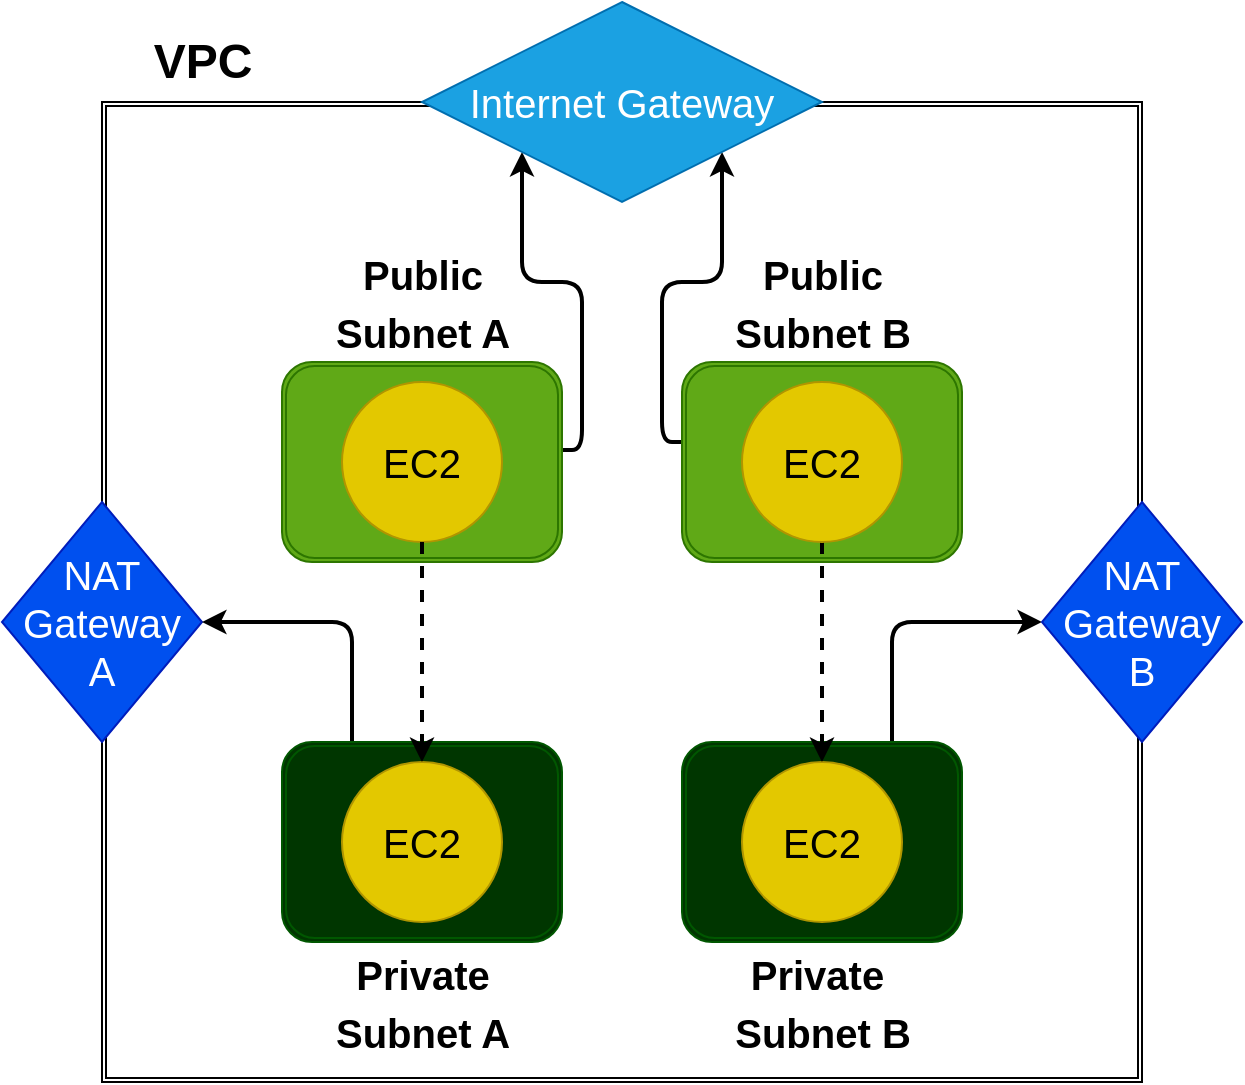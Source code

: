 <mxfile>
    <diagram id="S-IaN1os5_s3py0ZpzAt" name="Page-1">
        <mxGraphModel dx="1317" dy="724" grid="1" gridSize="10" guides="1" tooltips="1" connect="1" arrows="1" fold="1" page="1" pageScale="1" pageWidth="850" pageHeight="1100" math="0" shadow="0">
            <root>
                <mxCell id="0"/>
                <mxCell id="1" parent="0"/>
                <mxCell id="5" value="" style="shape=ext;double=1;rounded=0;whiteSpace=wrap;html=1;" parent="1" vertex="1">
                    <mxGeometry x="160" y="60" width="520" height="490" as="geometry"/>
                </mxCell>
                <mxCell id="6" value="VPC" style="text;strokeColor=none;fillColor=none;html=1;fontSize=24;fontStyle=1;verticalAlign=middle;align=center;" parent="1" vertex="1">
                    <mxGeometry x="160" y="20" width="100" height="40" as="geometry"/>
                </mxCell>
                <mxCell id="42" style="edgeStyle=orthogonalEdgeStyle;html=1;exitX=1;exitY=0.44;exitDx=0;exitDy=0;entryX=0;entryY=1;entryDx=0;entryDy=0;strokeWidth=2;fontSize=20;endArrow=classic;endFill=1;exitPerimeter=0;" parent="1" source="7" target="18" edge="1">
                    <mxGeometry relative="1" as="geometry"/>
                </mxCell>
                <mxCell id="7" value="" style="shape=ext;double=1;rounded=1;whiteSpace=wrap;html=1;fillColor=#60a917;fontColor=#ffffff;strokeColor=#2D7600;" parent="1" vertex="1">
                    <mxGeometry x="250" y="190" width="140" height="100" as="geometry"/>
                </mxCell>
                <mxCell id="43" style="edgeStyle=orthogonalEdgeStyle;html=1;exitX=0;exitY=0.4;exitDx=0;exitDy=0;entryX=1;entryY=1;entryDx=0;entryDy=0;strokeWidth=2;fontSize=20;endArrow=classic;endFill=1;exitPerimeter=0;" parent="1" source="9" target="18" edge="1">
                    <mxGeometry relative="1" as="geometry"/>
                </mxCell>
                <mxCell id="9" value="" style="shape=ext;double=1;rounded=1;whiteSpace=wrap;html=1;fillColor=#60a917;fontColor=#ffffff;strokeColor=#2D7600;" parent="1" vertex="1">
                    <mxGeometry x="450" y="190" width="140" height="100" as="geometry"/>
                </mxCell>
                <mxCell id="45" style="edgeStyle=orthogonalEdgeStyle;html=1;exitX=0.75;exitY=0;exitDx=0;exitDy=0;entryX=0;entryY=0.5;entryDx=0;entryDy=0;strokeWidth=2;fontSize=20;endArrow=classic;endFill=1;" parent="1" source="12" target="20" edge="1">
                    <mxGeometry relative="1" as="geometry"/>
                </mxCell>
                <mxCell id="12" value="" style="shape=ext;double=1;rounded=1;whiteSpace=wrap;html=1;fillColor=#003600;fontColor=#ffffff;strokeColor=#005700;" parent="1" vertex="1">
                    <mxGeometry x="450" y="380" width="140" height="100" as="geometry"/>
                </mxCell>
                <mxCell id="13" value="&lt;font style=&quot;font-size: 20px;&quot;&gt;Public &lt;br style=&quot;&quot;&gt;Subnet A&lt;/font&gt;" style="text;strokeColor=none;fillColor=none;html=1;fontSize=24;fontStyle=1;verticalAlign=middle;align=center;" parent="1" vertex="1">
                    <mxGeometry x="270" y="140" width="100" height="40" as="geometry"/>
                </mxCell>
                <mxCell id="14" value="&lt;font style=&quot;font-size: 20px;&quot;&gt;Public &lt;br style=&quot;&quot;&gt;Subnet B&lt;/font&gt;" style="text;strokeColor=none;fillColor=none;html=1;fontSize=24;fontStyle=1;verticalAlign=middle;align=center;" parent="1" vertex="1">
                    <mxGeometry x="470" y="140" width="100" height="40" as="geometry"/>
                </mxCell>
                <mxCell id="15" value="&lt;font style=&quot;font-size: 20px;&quot;&gt;Private &lt;br&gt;Subnet A&lt;/font&gt;" style="text;strokeColor=none;fillColor=none;html=1;fontSize=24;fontStyle=1;verticalAlign=middle;align=center;" parent="1" vertex="1">
                    <mxGeometry x="270" y="490" width="100" height="40" as="geometry"/>
                </mxCell>
                <mxCell id="16" value="&lt;font style=&quot;font-size: 20px;&quot;&gt;Private&amp;nbsp;&lt;br style=&quot;&quot;&gt;Subnet B&lt;/font&gt;" style="text;strokeColor=none;fillColor=none;html=1;fontSize=24;fontStyle=1;verticalAlign=middle;align=center;" parent="1" vertex="1">
                    <mxGeometry x="470" y="490" width="100" height="40" as="geometry"/>
                </mxCell>
                <mxCell id="18" value="Internet Gateway" style="rhombus;whiteSpace=wrap;html=1;fontSize=20;fillColor=#1ba1e2;fontColor=#ffffff;strokeColor=#006EAF;" parent="1" vertex="1">
                    <mxGeometry x="320" y="10" width="200" height="100" as="geometry"/>
                </mxCell>
                <mxCell id="19" value="NAT Gateway &lt;br&gt;A" style="rhombus;whiteSpace=wrap;html=1;fontSize=20;fillColor=#0050ef;fontColor=#ffffff;strokeColor=#001DBC;" parent="1" vertex="1">
                    <mxGeometry x="110" y="260" width="100" height="120" as="geometry"/>
                </mxCell>
                <mxCell id="20" value="NAT Gateway &lt;br&gt;B" style="rhombus;whiteSpace=wrap;html=1;fontSize=20;fillColor=#0050ef;fontColor=#ffffff;strokeColor=#001DBC;" parent="1" vertex="1">
                    <mxGeometry x="630" y="260" width="100" height="120" as="geometry"/>
                </mxCell>
                <mxCell id="31" value="EC2" style="ellipse;whiteSpace=wrap;html=1;aspect=fixed;fontSize=20;fillColor=#e3c800;fontColor=#000000;strokeColor=#B09500;" parent="1" vertex="1">
                    <mxGeometry x="480" y="390" width="80" height="80" as="geometry"/>
                </mxCell>
                <mxCell id="32" value="EC2" style="ellipse;whiteSpace=wrap;html=1;aspect=fixed;fontSize=20;fillColor=#e3c800;fontColor=#000000;strokeColor=#B09500;" parent="1" vertex="1">
                    <mxGeometry x="280" y="200" width="80" height="80" as="geometry"/>
                </mxCell>
                <mxCell id="47" style="edgeStyle=orthogonalEdgeStyle;html=1;exitX=0.5;exitY=1;exitDx=0;exitDy=0;entryX=0.5;entryY=0;entryDx=0;entryDy=0;strokeWidth=2;fontSize=20;endArrow=classic;endFill=1;dashed=1;" parent="1" source="33" target="31" edge="1">
                    <mxGeometry relative="1" as="geometry">
                        <Array as="points">
                            <mxPoint x="520" y="330"/>
                            <mxPoint x="520" y="330"/>
                        </Array>
                    </mxGeometry>
                </mxCell>
                <mxCell id="33" value="EC2" style="ellipse;whiteSpace=wrap;html=1;aspect=fixed;fontSize=20;fillColor=#e3c800;fontColor=#000000;strokeColor=#B09500;" parent="1" vertex="1">
                    <mxGeometry x="480" y="200" width="80" height="80" as="geometry"/>
                </mxCell>
                <mxCell id="44" style="edgeStyle=orthogonalEdgeStyle;html=1;exitX=0.25;exitY=0;exitDx=0;exitDy=0;entryX=1;entryY=0.5;entryDx=0;entryDy=0;strokeWidth=2;fontSize=20;endArrow=classic;endFill=1;" parent="1" source="10" target="19" edge="1">
                    <mxGeometry relative="1" as="geometry"/>
                </mxCell>
                <mxCell id="10" value="" style="shape=ext;double=1;rounded=1;whiteSpace=wrap;html=1;fillColor=#003600;fontColor=#ffffff;strokeColor=#005700;" parent="1" vertex="1">
                    <mxGeometry x="250" y="380" width="140" height="100" as="geometry"/>
                </mxCell>
                <mxCell id="30" value="EC2" style="ellipse;whiteSpace=wrap;html=1;aspect=fixed;fontSize=20;fillColor=#e3c800;fontColor=#000000;strokeColor=#B09500;" parent="1" vertex="1">
                    <mxGeometry x="280" y="390" width="80" height="80" as="geometry"/>
                </mxCell>
                <mxCell id="46" style="edgeStyle=orthogonalEdgeStyle;html=1;exitX=0.5;exitY=1;exitDx=0;exitDy=0;entryX=0.5;entryY=0;entryDx=0;entryDy=0;strokeWidth=2;fontSize=20;endArrow=classic;endFill=1;dashed=1;" parent="1" source="32" target="30" edge="1">
                    <mxGeometry relative="1" as="geometry"/>
                </mxCell>
            </root>
        </mxGraphModel>
    </diagram>
</mxfile>